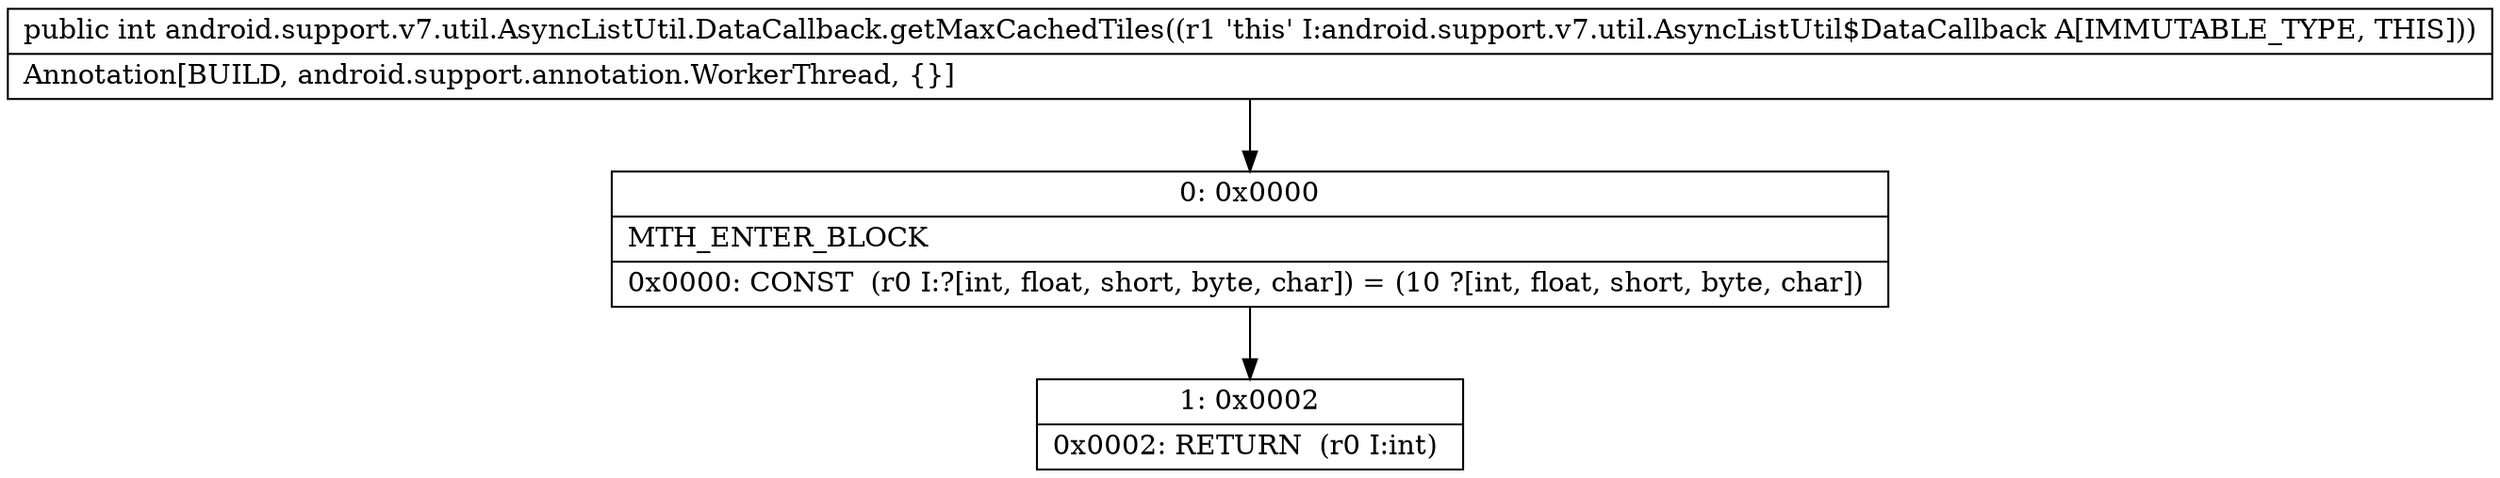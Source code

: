 digraph "CFG forandroid.support.v7.util.AsyncListUtil.DataCallback.getMaxCachedTiles()I" {
Node_0 [shape=record,label="{0\:\ 0x0000|MTH_ENTER_BLOCK\l|0x0000: CONST  (r0 I:?[int, float, short, byte, char]) = (10 ?[int, float, short, byte, char]) \l}"];
Node_1 [shape=record,label="{1\:\ 0x0002|0x0002: RETURN  (r0 I:int) \l}"];
MethodNode[shape=record,label="{public int android.support.v7.util.AsyncListUtil.DataCallback.getMaxCachedTiles((r1 'this' I:android.support.v7.util.AsyncListUtil$DataCallback A[IMMUTABLE_TYPE, THIS]))  | Annotation[BUILD, android.support.annotation.WorkerThread, \{\}]\l}"];
MethodNode -> Node_0;
Node_0 -> Node_1;
}

